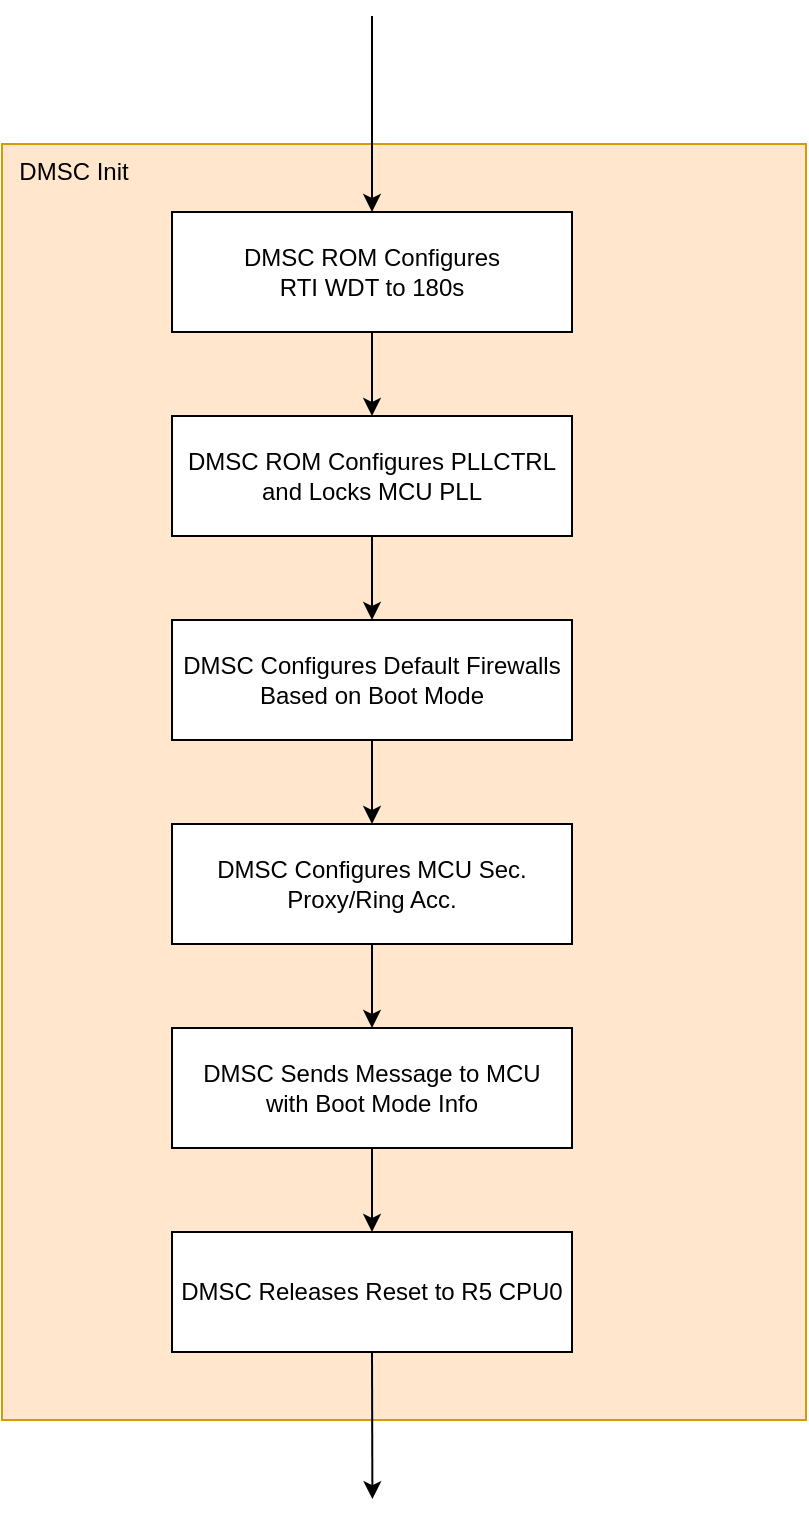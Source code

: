 <mxfile scale="3" border="0">
    <diagram id="LzTGRrPrDBO6Tm46XuKC" name="Page-1">
        <mxGraphModel dx="2407" dy="1498" grid="0" gridSize="10" guides="1" tooltips="1" connect="1" arrows="1" fold="1" page="0" pageScale="1" pageWidth="1600" pageHeight="1200" math="0" shadow="0">
            <root>
                <mxCell id="0"/>
                <mxCell id="1" parent="0"/>
                <mxCell id="132" value="&amp;nbsp; DMSC Init" style="rounded=0;whiteSpace=wrap;html=1;fillColor=#ffe6cc;strokeColor=#d79b00;align=left;verticalAlign=top;" parent="1" vertex="1">
                    <mxGeometry x="164" y="775" width="402" height="638" as="geometry"/>
                </mxCell>
                <mxCell id="141" style="edgeStyle=none;html=1;exitX=0.5;exitY=1;exitDx=0;exitDy=0;entryX=0.5;entryY=0;entryDx=0;entryDy=0;" parent="1" source="134" target="136" edge="1">
                    <mxGeometry relative="1" as="geometry"/>
                </mxCell>
                <mxCell id="134" value="DMSC ROM Configures PLLCTRL and Locks MCU PLL" style="rounded=0;whiteSpace=wrap;html=1;" parent="1" vertex="1">
                    <mxGeometry x="249" y="911" width="200" height="60" as="geometry"/>
                </mxCell>
                <mxCell id="140" style="edgeStyle=none;html=1;exitX=0.5;exitY=1;exitDx=0;exitDy=0;" parent="1" source="135" target="134" edge="1">
                    <mxGeometry relative="1" as="geometry"/>
                </mxCell>
                <mxCell id="146" style="edgeStyle=none;html=1;exitX=0.5;exitY=0;exitDx=0;exitDy=0;startArrow=classic;startFill=1;endArrow=none;endFill=0;" parent="1" source="135" edge="1">
                    <mxGeometry relative="1" as="geometry">
                        <mxPoint x="349" y="711" as="targetPoint"/>
                    </mxGeometry>
                </mxCell>
                <mxCell id="135" value="&lt;span style=&quot;color: rgb(0, 0, 0);&quot;&gt;DMSC ROM Configures&lt;br&gt;RTI WDT to 180s&lt;/span&gt;" style="rounded=0;whiteSpace=wrap;html=1;" parent="1" vertex="1">
                    <mxGeometry x="249" y="809" width="200" height="60" as="geometry"/>
                </mxCell>
                <mxCell id="142" style="edgeStyle=none;html=1;exitX=0.5;exitY=1;exitDx=0;exitDy=0;" parent="1" source="136" target="137" edge="1">
                    <mxGeometry relative="1" as="geometry"/>
                </mxCell>
                <mxCell id="136" value="DMSC Configures Default Firewalls Based on Boot Mode" style="rounded=0;whiteSpace=wrap;html=1;" parent="1" vertex="1">
                    <mxGeometry x="249" y="1013" width="200" height="60" as="geometry"/>
                </mxCell>
                <mxCell id="143" style="edgeStyle=none;html=1;exitX=0.5;exitY=1;exitDx=0;exitDy=0;entryX=0.5;entryY=0;entryDx=0;entryDy=0;" parent="1" source="137" target="138" edge="1">
                    <mxGeometry relative="1" as="geometry"/>
                </mxCell>
                <mxCell id="137" value="DMSC Configures MCU Sec. Proxy/Ring Acc." style="rounded=0;whiteSpace=wrap;html=1;" parent="1" vertex="1">
                    <mxGeometry x="249" y="1115" width="200" height="60" as="geometry"/>
                </mxCell>
                <mxCell id="144" style="edgeStyle=none;html=1;exitX=0.5;exitY=1;exitDx=0;exitDy=0;entryX=0.5;entryY=0;entryDx=0;entryDy=0;" parent="1" source="138" target="139" edge="1">
                    <mxGeometry relative="1" as="geometry"/>
                </mxCell>
                <mxCell id="138" value="DMSC Sends Message to MCU&lt;br&gt;with Boot Mode Info" style="rounded=0;whiteSpace=wrap;html=1;" parent="1" vertex="1">
                    <mxGeometry x="249" y="1217" width="200" height="60" as="geometry"/>
                </mxCell>
                <mxCell id="145" style="edgeStyle=none;html=1;exitX=0.5;exitY=1;exitDx=0;exitDy=0;" parent="1" source="139" edge="1">
                    <mxGeometry relative="1" as="geometry">
                        <mxPoint x="349.2" y="1452.56" as="targetPoint"/>
                    </mxGeometry>
                </mxCell>
                <mxCell id="139" value="DMSC Releases Reset to R5 CPU0" style="rounded=0;whiteSpace=wrap;html=1;" parent="1" vertex="1">
                    <mxGeometry x="249" y="1319" width="200" height="60" as="geometry"/>
                </mxCell>
            </root>
        </mxGraphModel>
    </diagram>
</mxfile>